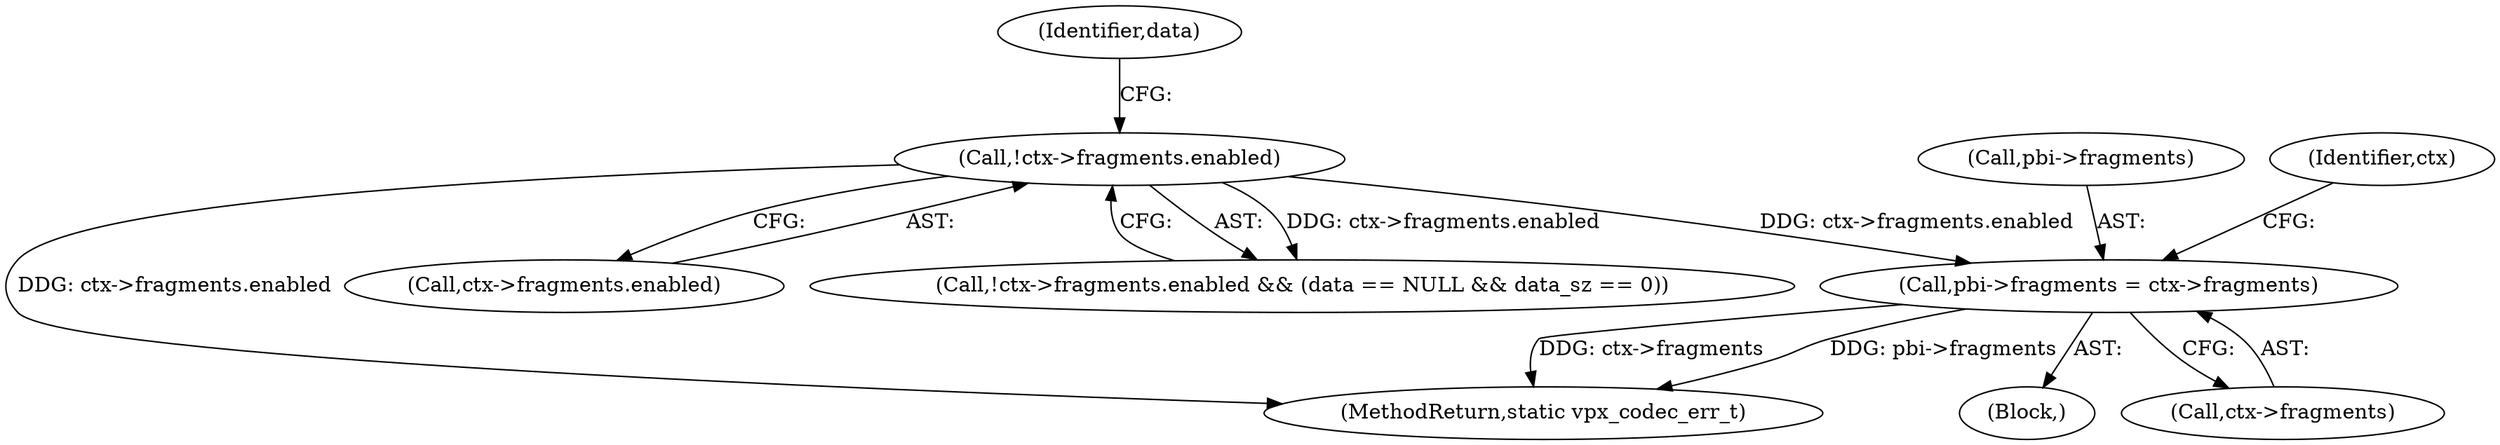 digraph "0_Android_063be1485e0099bc81ace3a08b0ec9186dcad693@pointer" {
"1000700" [label="(Call,pbi->fragments = ctx->fragments)"];
"1000132" [label="(Call,!ctx->fragments.enabled)"];
"1000700" [label="(Call,pbi->fragments = ctx->fragments)"];
"1000701" [label="(Call,pbi->fragments)"];
"1000131" [label="(Call,!ctx->fragments.enabled && (data == NULL && data_sz == 0))"];
"1000132" [label="(Call,!ctx->fragments.enabled)"];
"1000738" [label="(MethodReturn,static vpx_codec_err_t)"];
"1000140" [label="(Identifier,data)"];
"1000709" [label="(Identifier,ctx)"];
"1000394" [label="(Block,)"];
"1000133" [label="(Call,ctx->fragments.enabled)"];
"1000704" [label="(Call,ctx->fragments)"];
"1000700" -> "1000394"  [label="AST: "];
"1000700" -> "1000704"  [label="CFG: "];
"1000701" -> "1000700"  [label="AST: "];
"1000704" -> "1000700"  [label="AST: "];
"1000709" -> "1000700"  [label="CFG: "];
"1000700" -> "1000738"  [label="DDG: pbi->fragments"];
"1000700" -> "1000738"  [label="DDG: ctx->fragments"];
"1000132" -> "1000700"  [label="DDG: ctx->fragments.enabled"];
"1000132" -> "1000131"  [label="AST: "];
"1000132" -> "1000133"  [label="CFG: "];
"1000133" -> "1000132"  [label="AST: "];
"1000140" -> "1000132"  [label="CFG: "];
"1000131" -> "1000132"  [label="CFG: "];
"1000132" -> "1000738"  [label="DDG: ctx->fragments.enabled"];
"1000132" -> "1000131"  [label="DDG: ctx->fragments.enabled"];
}
